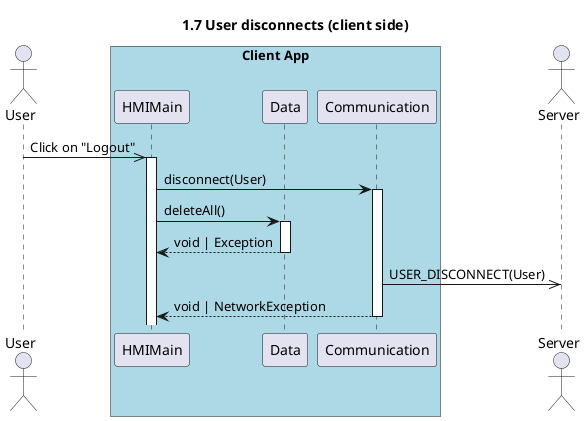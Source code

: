 @startuml 1.7 User disconnects (client side)
title 1.7 User disconnects (client side)

actor "User" as user
box "Client App" #LightBlue
    participant "HMIMain" as hmi
    participant "Data" as data
    participant "Communication" as com
end box
actor "Server" as server

user ->> hmi++: Click on "Logout"
hmi -> com++: disconnect(User)
hmi->data++: deleteAll()
return void | Exception
com ->> server: USER_DISCONNECT(User)
return void | NetworkException

@enduml